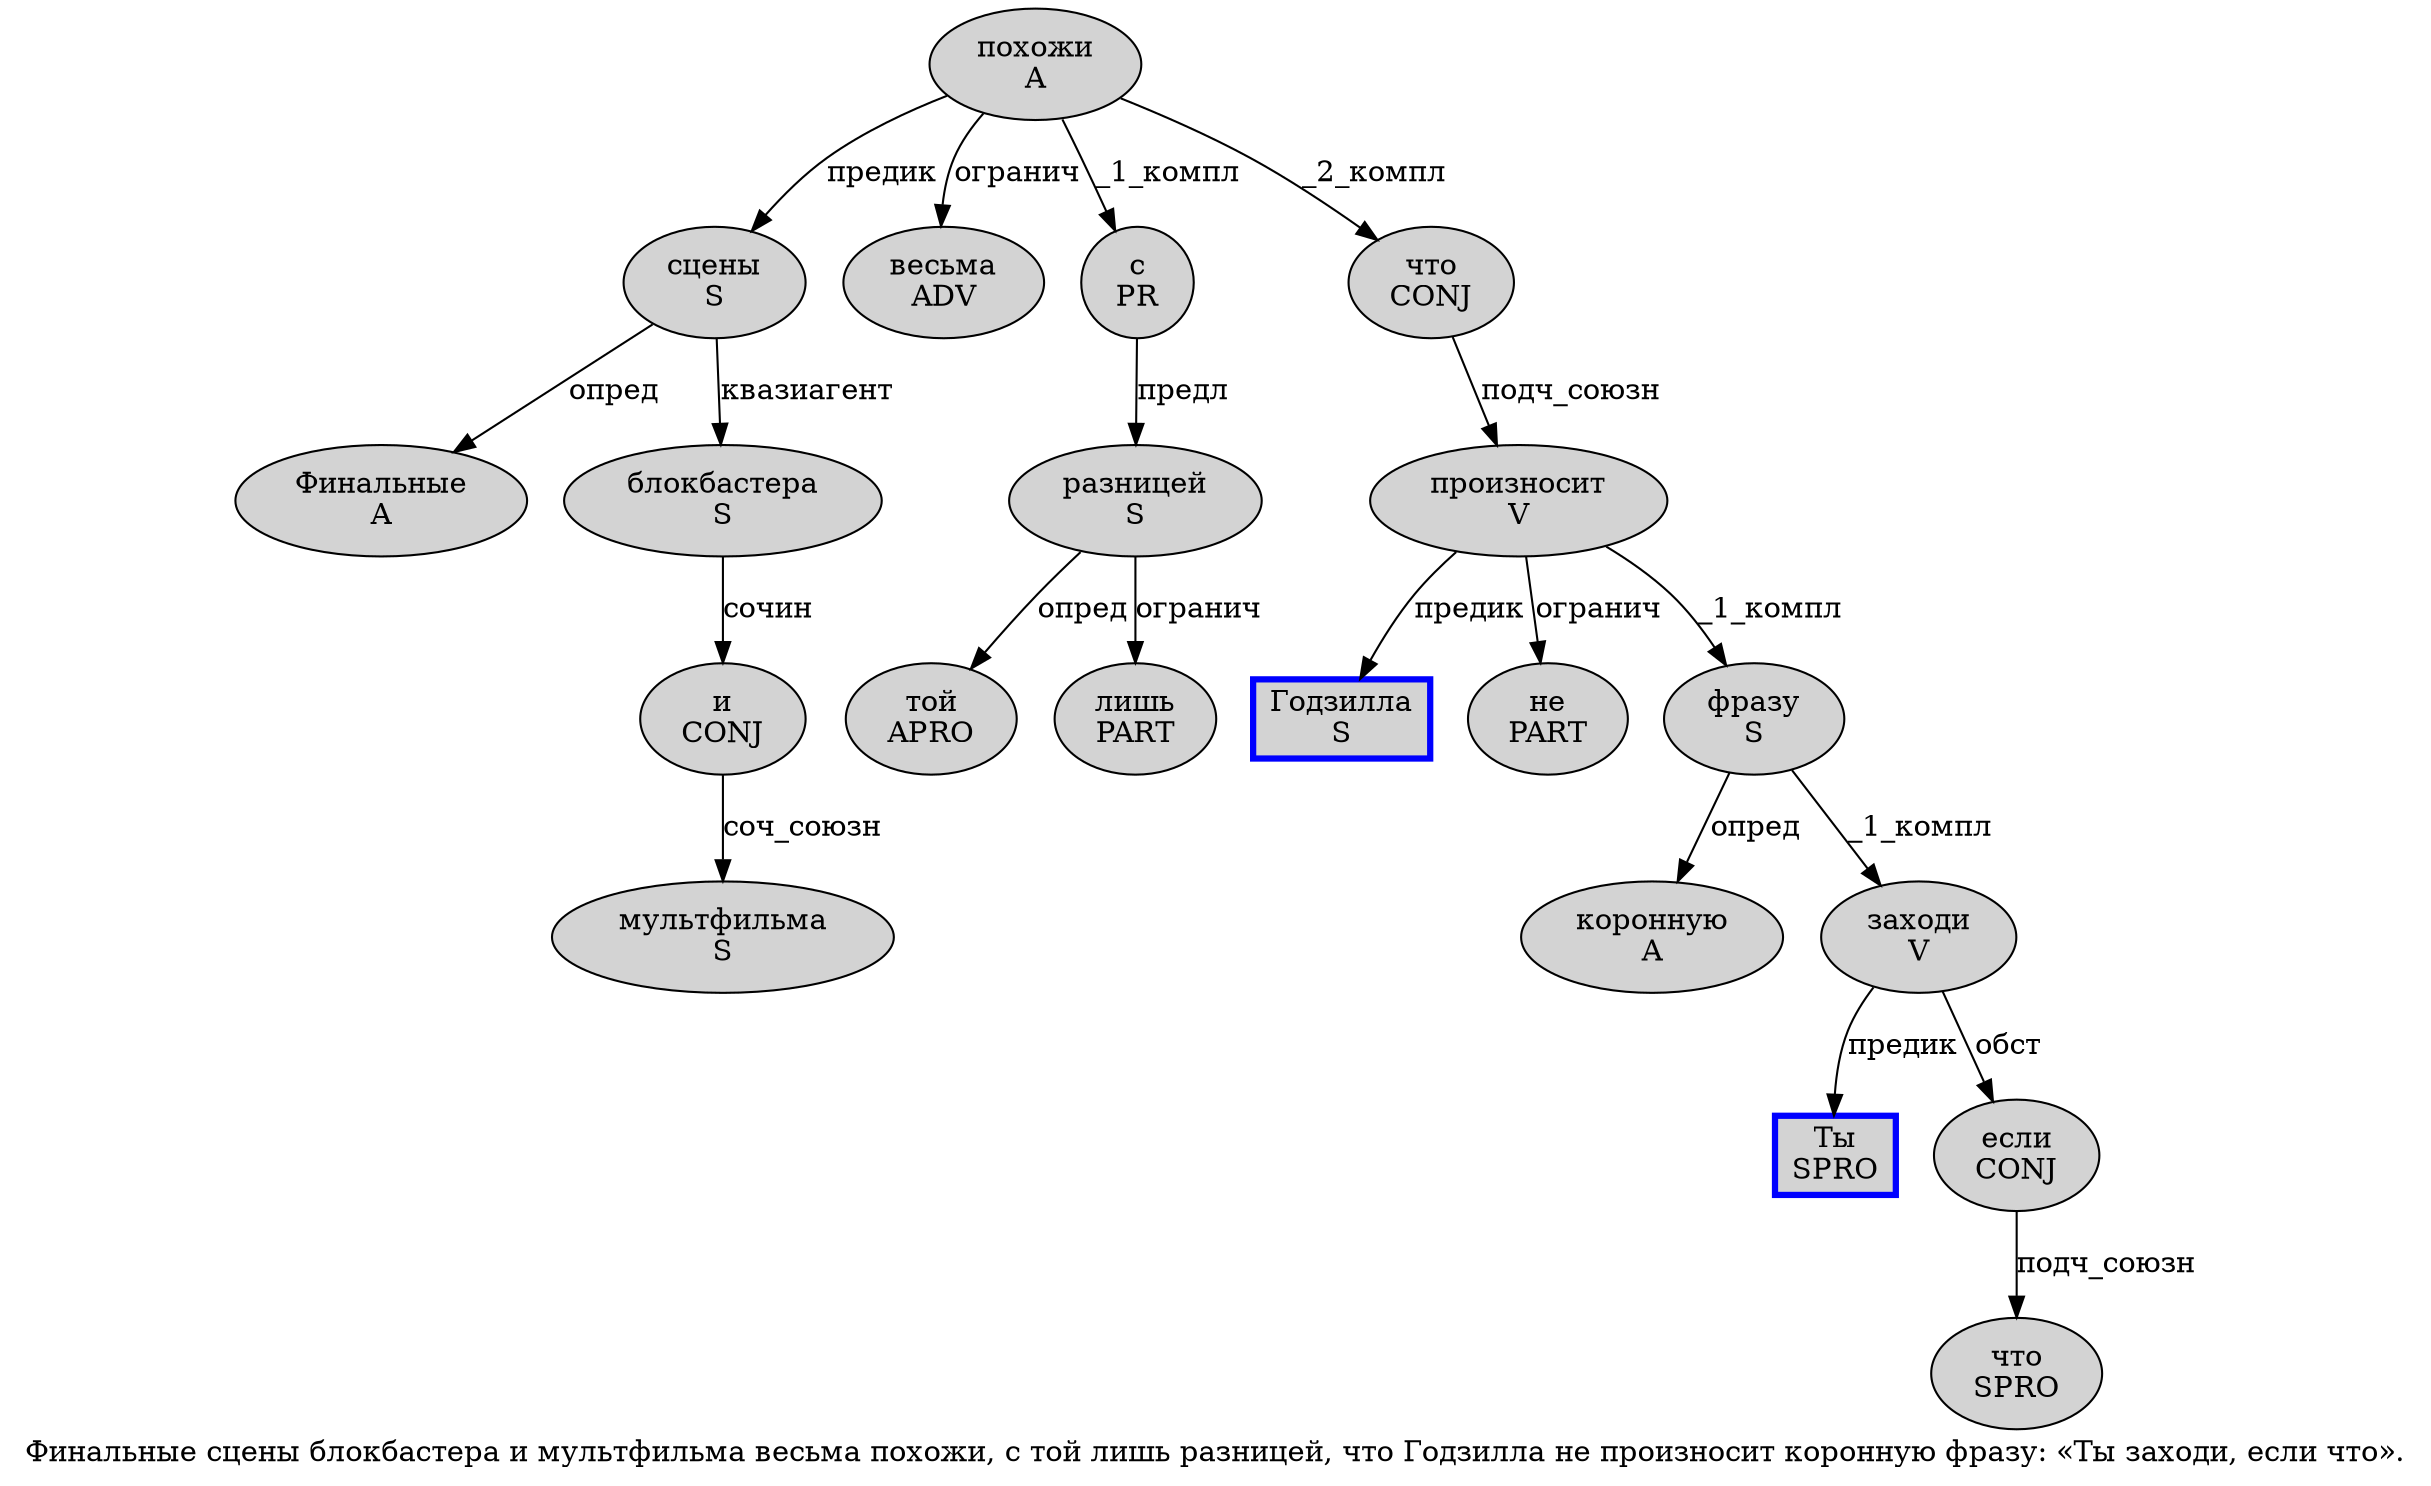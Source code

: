 digraph SENTENCE_4495 {
	graph [label="Финальные сцены блокбастера и мультфильма весьма похожи, с той лишь разницей, что Годзилла не произносит коронную фразу: «Ты заходи, если что»."]
	node [style=filled]
		0 [label="Финальные
A" color="" fillcolor=lightgray penwidth=1 shape=ellipse]
		1 [label="сцены
S" color="" fillcolor=lightgray penwidth=1 shape=ellipse]
		2 [label="блокбастера
S" color="" fillcolor=lightgray penwidth=1 shape=ellipse]
		3 [label="и
CONJ" color="" fillcolor=lightgray penwidth=1 shape=ellipse]
		4 [label="мультфильма
S" color="" fillcolor=lightgray penwidth=1 shape=ellipse]
		5 [label="весьма
ADV" color="" fillcolor=lightgray penwidth=1 shape=ellipse]
		6 [label="похожи
A" color="" fillcolor=lightgray penwidth=1 shape=ellipse]
		8 [label="с
PR" color="" fillcolor=lightgray penwidth=1 shape=ellipse]
		9 [label="той
APRO" color="" fillcolor=lightgray penwidth=1 shape=ellipse]
		10 [label="лишь
PART" color="" fillcolor=lightgray penwidth=1 shape=ellipse]
		11 [label="разницей
S" color="" fillcolor=lightgray penwidth=1 shape=ellipse]
		13 [label="что
CONJ" color="" fillcolor=lightgray penwidth=1 shape=ellipse]
		14 [label="Годзилла
S" color=blue fillcolor=lightgray penwidth=3 shape=box]
		15 [label="не
PART" color="" fillcolor=lightgray penwidth=1 shape=ellipse]
		16 [label="произносит
V" color="" fillcolor=lightgray penwidth=1 shape=ellipse]
		17 [label="коронную
A" color="" fillcolor=lightgray penwidth=1 shape=ellipse]
		18 [label="фразу
S" color="" fillcolor=lightgray penwidth=1 shape=ellipse]
		21 [label="Ты
SPRO" color=blue fillcolor=lightgray penwidth=3 shape=box]
		22 [label="заходи
V" color="" fillcolor=lightgray penwidth=1 shape=ellipse]
		24 [label="если
CONJ" color="" fillcolor=lightgray penwidth=1 shape=ellipse]
		25 [label="что
SPRO" color="" fillcolor=lightgray penwidth=1 shape=ellipse]
			1 -> 0 [label="опред"]
			1 -> 2 [label="квазиагент"]
			13 -> 16 [label="подч_союзн"]
			24 -> 25 [label="подч_союзн"]
			11 -> 9 [label="опред"]
			11 -> 10 [label="огранич"]
			6 -> 1 [label="предик"]
			6 -> 5 [label="огранич"]
			6 -> 8 [label="_1_компл"]
			6 -> 13 [label="_2_компл"]
			2 -> 3 [label="сочин"]
			3 -> 4 [label="соч_союзн"]
			22 -> 21 [label="предик"]
			22 -> 24 [label="обст"]
			8 -> 11 [label="предл"]
			18 -> 17 [label="опред"]
			18 -> 22 [label="_1_компл"]
			16 -> 14 [label="предик"]
			16 -> 15 [label="огранич"]
			16 -> 18 [label="_1_компл"]
}